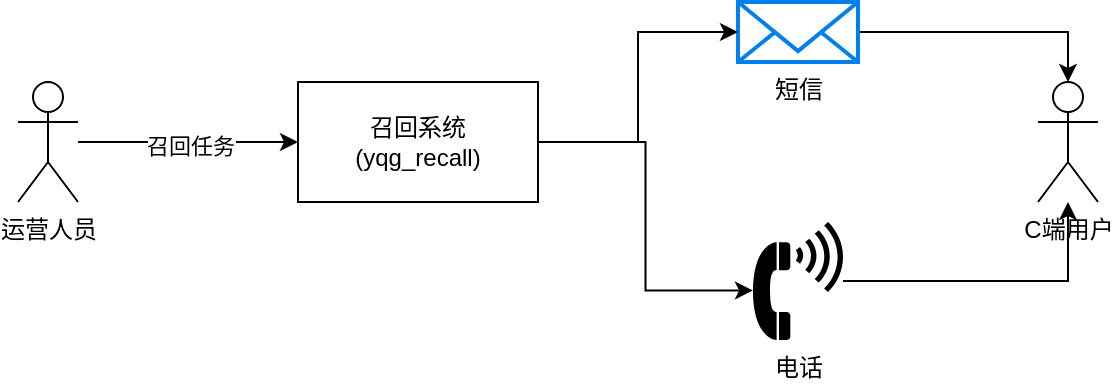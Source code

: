 <mxfile version="21.6.2" type="github" pages="4">
  <diagram name="系统&amp;角色&amp;UI关系图" id="JTP_TphxvL8e3fdHrhSc">
    <mxGraphModel dx="954" dy="616" grid="1" gridSize="10" guides="1" tooltips="1" connect="1" arrows="1" fold="1" page="1" pageScale="1" pageWidth="827" pageHeight="1169" math="0" shadow="0">
      <root>
        <mxCell id="0" />
        <mxCell id="1" parent="0" />
        <mxCell id="o_ALCuuCgBvZ6vkwsRsV-1" value="C端用户" style="shape=umlActor;verticalLabelPosition=bottom;verticalAlign=top;html=1;outlineConnect=0;" parent="1" vertex="1">
          <mxGeometry x="800" y="380" width="30" height="60" as="geometry" />
        </mxCell>
        <mxCell id="o_ALCuuCgBvZ6vkwsRsV-16" style="edgeStyle=orthogonalEdgeStyle;rounded=0;orthogonalLoop=1;jettySize=auto;html=1;entryX=0.5;entryY=0;entryDx=0;entryDy=0;entryPerimeter=0;" parent="1" source="o_ALCuuCgBvZ6vkwsRsV-2" target="o_ALCuuCgBvZ6vkwsRsV-1" edge="1">
          <mxGeometry relative="1" as="geometry" />
        </mxCell>
        <mxCell id="o_ALCuuCgBvZ6vkwsRsV-2" value="短信" style="html=1;verticalLabelPosition=bottom;align=center;labelBackgroundColor=#ffffff;verticalAlign=top;strokeWidth=2;strokeColor=#0080F0;shadow=0;dashed=0;shape=mxgraph.ios7.icons.mail;" parent="1" vertex="1">
          <mxGeometry x="650" y="340" width="60" height="30" as="geometry" />
        </mxCell>
        <mxCell id="o_ALCuuCgBvZ6vkwsRsV-18" style="edgeStyle=orthogonalEdgeStyle;rounded=0;orthogonalLoop=1;jettySize=auto;html=1;" parent="1" source="o_ALCuuCgBvZ6vkwsRsV-3" target="o_ALCuuCgBvZ6vkwsRsV-1" edge="1">
          <mxGeometry relative="1" as="geometry">
            <mxPoint x="820" y="470" as="targetPoint" />
          </mxGeometry>
        </mxCell>
        <mxCell id="o_ALCuuCgBvZ6vkwsRsV-3" value="电话" style="shape=mxgraph.signs.tech.telephone_4;html=1;pointerEvents=1;fillColor=#000000;strokeColor=none;verticalLabelPosition=bottom;verticalAlign=top;align=center;" parent="1" vertex="1">
          <mxGeometry x="657.5" y="450" width="45" height="59" as="geometry" />
        </mxCell>
        <mxCell id="o_ALCuuCgBvZ6vkwsRsV-4" value="召回系统&lt;br&gt;(yqg_recall)" style="rounded=0;whiteSpace=wrap;html=1;" parent="1" vertex="1">
          <mxGeometry x="430" y="380" width="120" height="60" as="geometry" />
        </mxCell>
        <mxCell id="o_ALCuuCgBvZ6vkwsRsV-10" style="edgeStyle=orthogonalEdgeStyle;rounded=0;orthogonalLoop=1;jettySize=auto;html=1;entryX=0;entryY=0.5;entryDx=0;entryDy=0;" parent="1" source="o_ALCuuCgBvZ6vkwsRsV-6" target="o_ALCuuCgBvZ6vkwsRsV-4" edge="1">
          <mxGeometry relative="1" as="geometry" />
        </mxCell>
        <mxCell id="o_ALCuuCgBvZ6vkwsRsV-19" value="召回任务" style="edgeLabel;html=1;align=center;verticalAlign=middle;resizable=0;points=[];" parent="o_ALCuuCgBvZ6vkwsRsV-10" vertex="1" connectable="0">
          <mxGeometry x="0.018" y="-2" relative="1" as="geometry">
            <mxPoint as="offset" />
          </mxGeometry>
        </mxCell>
        <mxCell id="o_ALCuuCgBvZ6vkwsRsV-6" value="运营人员" style="shape=umlActor;verticalLabelPosition=bottom;verticalAlign=top;html=1;outlineConnect=0;" parent="1" vertex="1">
          <mxGeometry x="290" y="380" width="30" height="60" as="geometry" />
        </mxCell>
        <mxCell id="o_ALCuuCgBvZ6vkwsRsV-15" style="edgeStyle=orthogonalEdgeStyle;rounded=0;orthogonalLoop=1;jettySize=auto;html=1;entryX=0;entryY=0.5;entryDx=0;entryDy=0;entryPerimeter=0;exitX=1;exitY=0.5;exitDx=0;exitDy=0;" parent="1" source="o_ALCuuCgBvZ6vkwsRsV-4" target="o_ALCuuCgBvZ6vkwsRsV-2" edge="1">
          <mxGeometry relative="1" as="geometry">
            <mxPoint x="580" y="355" as="sourcePoint" />
            <Array as="points">
              <mxPoint x="600" y="410" />
              <mxPoint x="600" y="355" />
            </Array>
          </mxGeometry>
        </mxCell>
        <mxCell id="o_ALCuuCgBvZ6vkwsRsV-17" style="edgeStyle=orthogonalEdgeStyle;rounded=0;orthogonalLoop=1;jettySize=auto;html=1;entryX=0;entryY=0.58;entryDx=0;entryDy=0;entryPerimeter=0;exitX=1;exitY=0.5;exitDx=0;exitDy=0;" parent="1" source="o_ALCuuCgBvZ6vkwsRsV-4" target="o_ALCuuCgBvZ6vkwsRsV-3" edge="1">
          <mxGeometry relative="1" as="geometry">
            <mxPoint x="580" y="474" as="sourcePoint" />
            <mxPoint x="640" y="480" as="targetPoint" />
          </mxGeometry>
        </mxCell>
      </root>
    </mxGraphModel>
  </diagram>
  <diagram id="alJ39Goh50r3yMKwsreT" name="业务架构图">
    <mxGraphModel dx="954" dy="616" grid="1" gridSize="10" guides="1" tooltips="1" connect="1" arrows="1" fold="1" page="1" pageScale="1" pageWidth="827" pageHeight="1169" math="0" shadow="0">
      <root>
        <mxCell id="0" />
        <mxCell id="1" parent="0" />
        <mxCell id="X7x3U-Ke94_EQplUjkP9-19" value="支撑域" style="rounded=0;whiteSpace=wrap;html=1;verticalAlign=top;" parent="1" vertex="1">
          <mxGeometry x="130" y="680" width="810" height="130" as="geometry" />
        </mxCell>
        <mxCell id="X7x3U-Ke94_EQplUjkP9-1" value="APP" style="rounded=0;whiteSpace=wrap;html=1;verticalAlign=top;" parent="1" vertex="1">
          <mxGeometry x="200" y="230" width="140" height="120" as="geometry" />
        </mxCell>
        <mxCell id="X7x3U-Ke94_EQplUjkP9-2" value="多端" style="rounded=0;whiteSpace=wrap;html=1;verticalAlign=top;" parent="1" vertex="1">
          <mxGeometry x="400" y="225" width="480" height="130" as="geometry" />
        </mxCell>
        <mxCell id="X7x3U-Ke94_EQplUjkP9-3" value="用户中心" style="rounded=0;whiteSpace=wrap;html=1;" parent="1" vertex="1">
          <mxGeometry x="220" y="272.5" width="80" height="45" as="geometry" />
        </mxCell>
        <mxCell id="X7x3U-Ke94_EQplUjkP9-4" value="召回" style="rounded=0;whiteSpace=wrap;html=1;" parent="1" vertex="1">
          <mxGeometry x="430" y="267.5" width="80" height="45" as="geometry" />
        </mxCell>
        <mxCell id="X7x3U-Ke94_EQplUjkP9-5" value="电销" style="rounded=0;whiteSpace=wrap;html=1;" parent="1" vertex="1">
          <mxGeometry x="530" y="267.5" width="90" height="45" as="geometry" />
        </mxCell>
        <mxCell id="X7x3U-Ke94_EQplUjkP9-6" value="呼叫中心" style="rounded=0;whiteSpace=wrap;html=1;" parent="1" vertex="1">
          <mxGeometry x="640" y="267.5" width="90" height="45" as="geometry" />
        </mxCell>
        <mxCell id="X7x3U-Ke94_EQplUjkP9-7" value="核心业务域" style="rounded=0;whiteSpace=wrap;html=1;verticalAlign=top;" parent="1" vertex="1">
          <mxGeometry x="230" y="410" width="580" height="210" as="geometry" />
        </mxCell>
        <mxCell id="X7x3U-Ke94_EQplUjkP9-8" value="风控" style="rounded=0;whiteSpace=wrap;html=1;" parent="1" vertex="1">
          <mxGeometry x="260" y="450" width="80" height="45" as="geometry" />
        </mxCell>
        <mxCell id="X7x3U-Ke94_EQplUjkP9-9" value="订单" style="rounded=0;whiteSpace=wrap;html=1;" parent="1" vertex="1">
          <mxGeometry x="370" y="450" width="80" height="45" as="geometry" />
        </mxCell>
        <mxCell id="X7x3U-Ke94_EQplUjkP9-10" value="产品" style="rounded=0;whiteSpace=wrap;html=1;" parent="1" vertex="1">
          <mxGeometry x="480" y="450" width="80" height="45" as="geometry" />
        </mxCell>
        <mxCell id="X7x3U-Ke94_EQplUjkP9-11" value="资方" style="rounded=0;whiteSpace=wrap;html=1;" parent="1" vertex="1">
          <mxGeometry x="590" y="450" width="80" height="45" as="geometry" />
        </mxCell>
        <mxCell id="X7x3U-Ke94_EQplUjkP9-12" value="催收" style="rounded=0;whiteSpace=wrap;html=1;" parent="1" vertex="1">
          <mxGeometry x="260" y="530" width="80" height="45" as="geometry" />
        </mxCell>
        <mxCell id="X7x3U-Ke94_EQplUjkP9-13" value="还款" style="rounded=0;whiteSpace=wrap;html=1;" parent="1" vertex="1">
          <mxGeometry x="700" y="450" width="80" height="45" as="geometry" />
        </mxCell>
        <mxCell id="X7x3U-Ke94_EQplUjkP9-14" value="贷超" style="rounded=0;whiteSpace=wrap;html=1;" parent="1" vertex="1">
          <mxGeometry x="590" y="530" width="80" height="45" as="geometry" />
        </mxCell>
        <mxCell id="X7x3U-Ke94_EQplUjkP9-16" value="增值（中收）" style="rounded=0;whiteSpace=wrap;html=1;" parent="1" vertex="1">
          <mxGeometry x="370" y="530" width="80" height="45" as="geometry" />
        </mxCell>
        <mxCell id="X7x3U-Ke94_EQplUjkP9-17" value="财务" style="rounded=0;whiteSpace=wrap;html=1;" parent="1" vertex="1">
          <mxGeometry x="720" y="720" width="80" height="45" as="geometry" />
        </mxCell>
        <mxCell id="X7x3U-Ke94_EQplUjkP9-18" value="资金" style="rounded=0;whiteSpace=wrap;html=1;" parent="1" vertex="1">
          <mxGeometry x="827" y="720" width="80" height="45" as="geometry" />
        </mxCell>
        <mxCell id="X7x3U-Ke94_EQplUjkP9-20" value="通知&lt;br&gt;（notification）" style="rounded=0;whiteSpace=wrap;html=1;" parent="1" vertex="1">
          <mxGeometry x="160" y="720" width="80" height="45" as="geometry" />
        </mxCell>
        <mxCell id="X7x3U-Ke94_EQplUjkP9-21" value="合同&lt;br&gt;（contract）" style="rounded=0;whiteSpace=wrap;html=1;" parent="1" vertex="1">
          <mxGeometry x="270" y="720" width="80" height="45" as="geometry" />
        </mxCell>
        <mxCell id="X7x3U-Ke94_EQplUjkP9-22" value="征信&lt;br&gt;（credit）" style="rounded=0;whiteSpace=wrap;html=1;" parent="1" vertex="1">
          <mxGeometry x="380" y="720" width="80" height="45" as="geometry" />
        </mxCell>
        <mxCell id="X7x3U-Ke94_EQplUjkP9-23" value="分流&lt;br&gt;（GK/QE）" style="rounded=0;whiteSpace=wrap;html=1;" parent="1" vertex="1">
          <mxGeometry x="495" y="720" width="80" height="45" as="geometry" />
        </mxCell>
        <mxCell id="X7x3U-Ke94_EQplUjkP9-27" value="支付&lt;br&gt;（payment）" style="rounded=0;whiteSpace=wrap;html=1;" parent="1" vertex="1">
          <mxGeometry x="610" y="720" width="80" height="45" as="geometry" />
        </mxCell>
        <mxCell id="X7x3U-Ke94_EQplUjkP9-32" value="营销活动" style="rounded=0;whiteSpace=wrap;html=1;" parent="1" vertex="1">
          <mxGeometry x="480" y="530" width="80" height="45" as="geometry" />
        </mxCell>
        <mxCell id="X7x3U-Ke94_EQplUjkP9-33" value="客服" style="rounded=0;whiteSpace=wrap;html=1;" parent="1" vertex="1">
          <mxGeometry x="750" y="267.5" width="90" height="45" as="geometry" />
        </mxCell>
      </root>
    </mxGraphModel>
  </diagram>
  <diagram id="FLLQ5omvBTyxUS7VJEYp" name="业务模块">
    <mxGraphModel dx="954" dy="616" grid="1" gridSize="10" guides="1" tooltips="1" connect="1" arrows="1" fold="1" page="1" pageScale="1" pageWidth="827" pageHeight="1169" math="0" shadow="0">
      <root>
        <mxCell id="0" />
        <mxCell id="1" parent="0" />
        <mxCell id="CQMekr0L5ocUVeYk2xVy-1" value="业务线" style="rounded=0;whiteSpace=wrap;html=1;" parent="1" vertex="1">
          <mxGeometry x="184" y="220" width="70" height="30" as="geometry" />
        </mxCell>
        <mxCell id="CQMekr0L5ocUVeYk2xVy-2" value="标签" style="rounded=0;whiteSpace=wrap;html=1;" parent="1" vertex="1">
          <mxGeometry x="264" y="220" width="70" height="30" as="geometry" />
        </mxCell>
        <mxCell id="CQMekr0L5ocUVeYk2xVy-3" value="内容" style="rounded=0;whiteSpace=wrap;html=1;" parent="1" vertex="1">
          <mxGeometry x="344" y="220" width="70" height="30" as="geometry" />
        </mxCell>
        <mxCell id="CQMekr0L5ocUVeYk2xVy-4" value="召回规则" style="rounded=0;whiteSpace=wrap;html=1;" parent="1" vertex="1">
          <mxGeometry x="304" y="170" width="110" height="30" as="geometry" />
        </mxCell>
        <mxCell id="CQMekr0L5ocUVeYk2xVy-5" value="策略" style="rounded=0;whiteSpace=wrap;html=1;" parent="1" vertex="1">
          <mxGeometry x="184" y="170" width="110" height="30" as="geometry" />
        </mxCell>
        <mxCell id="CQMekr0L5ocUVeYk2xVy-6" value="任务" style="rounded=0;whiteSpace=wrap;html=1;" parent="1" vertex="1">
          <mxGeometry x="184" y="120" width="230" height="30" as="geometry" />
        </mxCell>
        <mxCell id="CQMekr0L5ocUVeYk2xVy-8" value="限频" style="rounded=0;whiteSpace=wrap;html=1;" parent="1" vertex="1">
          <mxGeometry x="134" y="120" width="30" height="130" as="geometry" />
        </mxCell>
      </root>
    </mxGraphModel>
  </diagram>
  <diagram id="tr77PM0McXufmCaQoUaK" name="状态流转图">
    <mxGraphModel dx="1194" dy="616" grid="1" gridSize="10" guides="1" tooltips="1" connect="1" arrows="1" fold="1" page="1" pageScale="1" pageWidth="827" pageHeight="1169" math="0" shadow="0">
      <root>
        <mxCell id="0" />
        <mxCell id="1" parent="0" />
        <mxCell id="NIRZOvgb8sgR1gq8tcIm-7" style="rounded=0;orthogonalLoop=1;jettySize=auto;html=1;" edge="1" parent="1" source="NIRZOvgb8sgR1gq8tcIm-1" target="NIRZOvgb8sgR1gq8tcIm-2">
          <mxGeometry relative="1" as="geometry" />
        </mxCell>
        <mxCell id="NIRZOvgb8sgR1gq8tcIm-12" value="匹配到了stage" style="edgeLabel;html=1;align=center;verticalAlign=middle;resizable=0;points=[];" vertex="1" connectable="0" parent="NIRZOvgb8sgR1gq8tcIm-7">
          <mxGeometry x="-0.005" y="2" relative="1" as="geometry">
            <mxPoint x="14" y="-12" as="offset" />
          </mxGeometry>
        </mxCell>
        <mxCell id="NIRZOvgb8sgR1gq8tcIm-1" value="INIT(I)" style="rounded=1;whiteSpace=wrap;html=1;" vertex="1" parent="1">
          <mxGeometry x="60" y="110" width="80" height="60" as="geometry" />
        </mxCell>
        <mxCell id="NIRZOvgb8sgR1gq8tcIm-8" value="非外呼案件&amp;amp;&amp;amp;content所需keys缺失" style="rounded=0;orthogonalLoop=1;jettySize=auto;html=1;entryX=0;entryY=0.25;entryDx=0;entryDy=0;exitX=1;exitY=0.25;exitDx=0;exitDy=0;" edge="1" parent="1" source="NIRZOvgb8sgR1gq8tcIm-2" target="NIRZOvgb8sgR1gq8tcIm-3">
          <mxGeometry x="0.154" y="5" relative="1" as="geometry">
            <mxPoint as="offset" />
          </mxGeometry>
        </mxCell>
        <mxCell id="NIRZOvgb8sgR1gq8tcIm-9" style="edgeStyle=none;rounded=0;orthogonalLoop=1;jettySize=auto;html=1;exitX=0.5;exitY=1;exitDx=0;exitDy=0;" edge="1" parent="1" source="NIRZOvgb8sgR1gq8tcIm-1" target="NIRZOvgb8sgR1gq8tcIm-4">
          <mxGeometry relative="1" as="geometry" />
        </mxCell>
        <mxCell id="NIRZOvgb8sgR1gq8tcIm-11" value="未匹配到stage" style="edgeLabel;html=1;align=center;verticalAlign=middle;resizable=0;points=[];" vertex="1" connectable="0" parent="NIRZOvgb8sgR1gq8tcIm-9">
          <mxGeometry x="-0.06" y="1" relative="1" as="geometry">
            <mxPoint as="offset" />
          </mxGeometry>
        </mxCell>
        <mxCell id="NIRZOvgb8sgR1gq8tcIm-13" style="edgeStyle=none;rounded=0;orthogonalLoop=1;jettySize=auto;html=1;entryX=1;entryY=0;entryDx=0;entryDy=0;" edge="1" parent="1" source="NIRZOvgb8sgR1gq8tcIm-2" target="NIRZOvgb8sgR1gq8tcIm-4">
          <mxGeometry relative="1" as="geometry" />
        </mxCell>
        <mxCell id="NIRZOvgb8sgR1gq8tcIm-14" value="批量召回案件&amp;amp;&amp;amp;nextTimeToPush==MAX&lt;br&gt;&lt;br&gt;case.timeToPush == MAX &lt;br&gt;&amp;amp;&amp;amp; case.anchoredEndTime == stage.endTime &lt;br&gt;&amp;amp;&amp;amp; 没有nextStage" style="edgeLabel;html=1;align=center;verticalAlign=middle;resizable=0;points=[];" vertex="1" connectable="0" parent="NIRZOvgb8sgR1gq8tcIm-13">
          <mxGeometry x="-0.154" y="-2" relative="1" as="geometry">
            <mxPoint as="offset" />
          </mxGeometry>
        </mxCell>
        <mxCell id="NIRZOvgb8sgR1gq8tcIm-15" style="edgeStyle=none;rounded=0;orthogonalLoop=1;jettySize=auto;html=1;exitX=0.25;exitY=1;exitDx=0;exitDy=0;entryX=0.25;entryY=0;entryDx=0;entryDy=0;" edge="1" parent="1" source="NIRZOvgb8sgR1gq8tcIm-2" target="NIRZOvgb8sgR1gq8tcIm-6">
          <mxGeometry relative="1" as="geometry" />
        </mxCell>
        <mxCell id="NIRZOvgb8sgR1gq8tcIm-16" value="策略配置为不可跳过" style="edgeLabel;html=1;align=center;verticalAlign=middle;resizable=0;points=[];" vertex="1" connectable="0" parent="NIRZOvgb8sgR1gq8tcIm-15">
          <mxGeometry x="-0.13" y="-1" relative="1" as="geometry">
            <mxPoint x="-2" y="-7" as="offset" />
          </mxGeometry>
        </mxCell>
        <mxCell id="NIRZOvgb8sgR1gq8tcIm-17" style="edgeStyle=none;rounded=0;orthogonalLoop=1;jettySize=auto;html=1;entryX=1;entryY=0.75;entryDx=0;entryDy=0;exitX=0;exitY=0.75;exitDx=0;exitDy=0;" edge="1" parent="1" source="NIRZOvgb8sgR1gq8tcIm-2" target="NIRZOvgb8sgR1gq8tcIm-1">
          <mxGeometry relative="1" as="geometry" />
        </mxCell>
        <mxCell id="NIRZOvgb8sgR1gq8tcIm-18" value="&lt;div style=&quot;border-color: var(--border-color);&quot;&gt;cse.timeToPush == MAX&amp;nbsp;&lt;/div&gt;&lt;div style=&quot;border-color: var(--border-color);&quot;&gt;&amp;amp;&amp;amp; case.anchoredEndTime == stage.endTime&amp;nbsp;&lt;/div&gt;&lt;div style=&quot;border-color: var(--border-color);&quot;&gt;&amp;amp;&amp;amp; 有nextStage&lt;/div&gt;" style="edgeLabel;html=1;align=center;verticalAlign=middle;resizable=0;points=[];" vertex="1" connectable="0" parent="NIRZOvgb8sgR1gq8tcIm-17">
          <mxGeometry x="0.142" y="-1" relative="1" as="geometry">
            <mxPoint x="30" y="12" as="offset" />
          </mxGeometry>
        </mxCell>
        <mxCell id="NIRZOvgb8sgR1gq8tcIm-2" value="PROCESSING(P)" style="rounded=1;whiteSpace=wrap;html=1;" vertex="1" parent="1">
          <mxGeometry x="490" y="120" width="120" height="60" as="geometry" />
        </mxCell>
        <mxCell id="NIRZOvgb8sgR1gq8tcIm-19" style="edgeStyle=none;rounded=0;orthogonalLoop=1;jettySize=auto;html=1;exitX=0;exitY=0.75;exitDx=0;exitDy=0;entryX=1;entryY=0.75;entryDx=0;entryDy=0;" edge="1" parent="1" source="NIRZOvgb8sgR1gq8tcIm-3" target="NIRZOvgb8sgR1gq8tcIm-2">
          <mxGeometry relative="1" as="geometry" />
        </mxCell>
        <mxCell id="NIRZOvgb8sgR1gq8tcIm-21" value="未获取到数据，跳过sch，进入下一sch&lt;br&gt;获取到部分数据，非外呼，进入下一sch&lt;br&gt;获取到部分数据，外呼&lt;br&gt;获取到全部数据" style="edgeLabel;html=1;align=center;verticalAlign=middle;resizable=0;points=[];" vertex="1" connectable="0" parent="NIRZOvgb8sgR1gq8tcIm-19">
          <mxGeometry x="0.353" y="1" relative="1" as="geometry">
            <mxPoint x="46" y="24" as="offset" />
          </mxGeometry>
        </mxCell>
        <mxCell id="NIRZOvgb8sgR1gq8tcIm-3" value="BLOCKED(B)" style="rounded=1;whiteSpace=wrap;html=1;" vertex="1" parent="1">
          <mxGeometry x="870" y="120" width="120" height="60" as="geometry" />
        </mxCell>
        <mxCell id="NIRZOvgb8sgR1gq8tcIm-4" value="COMPLETE(C)" style="rounded=1;whiteSpace=wrap;html=1;" vertex="1" parent="1">
          <mxGeometry x="40" y="380" width="120" height="60" as="geometry" />
        </mxCell>
        <mxCell id="NIRZOvgb8sgR1gq8tcIm-5" value="COMPLETE_TIMEOUT(O)" style="rounded=1;whiteSpace=wrap;html=1;" vertex="1" parent="1">
          <mxGeometry x="790" y="410" width="170" height="60" as="geometry" />
        </mxCell>
        <mxCell id="NIRZOvgb8sgR1gq8tcIm-22" value="批量召回案件&amp;amp;&amp;amp;nextTimeToPush==MAX" style="edgeStyle=none;rounded=0;orthogonalLoop=1;jettySize=auto;html=1;entryX=1;entryY=0.5;entryDx=0;entryDy=0;" edge="1" parent="1" source="NIRZOvgb8sgR1gq8tcIm-6" target="NIRZOvgb8sgR1gq8tcIm-4">
          <mxGeometry relative="1" as="geometry" />
        </mxCell>
        <mxCell id="NIRZOvgb8sgR1gq8tcIm-23" style="edgeStyle=none;rounded=0;orthogonalLoop=1;jettySize=auto;html=1;entryX=0.75;entryY=1;entryDx=0;entryDy=0;exitX=0.75;exitY=0;exitDx=0;exitDy=0;" edge="1" parent="1" source="NIRZOvgb8sgR1gq8tcIm-6" target="NIRZOvgb8sgR1gq8tcIm-2">
          <mxGeometry relative="1" as="geometry" />
        </mxCell>
        <mxCell id="NIRZOvgb8sgR1gq8tcIm-25" value="只要结果send result是终态" style="edgeLabel;html=1;align=center;verticalAlign=middle;resizable=0;points=[];" vertex="1" connectable="0" parent="NIRZOvgb8sgR1gq8tcIm-23">
          <mxGeometry x="-0.094" y="-2" relative="1" as="geometry">
            <mxPoint x="32" as="offset" />
          </mxGeometry>
        </mxCell>
        <mxCell id="NIRZOvgb8sgR1gq8tcIm-6" value="WAIT(S)" style="rounded=1;whiteSpace=wrap;html=1;" vertex="1" parent="1">
          <mxGeometry x="505" y="380" width="90" height="60" as="geometry" />
        </mxCell>
      </root>
    </mxGraphModel>
  </diagram>
</mxfile>
